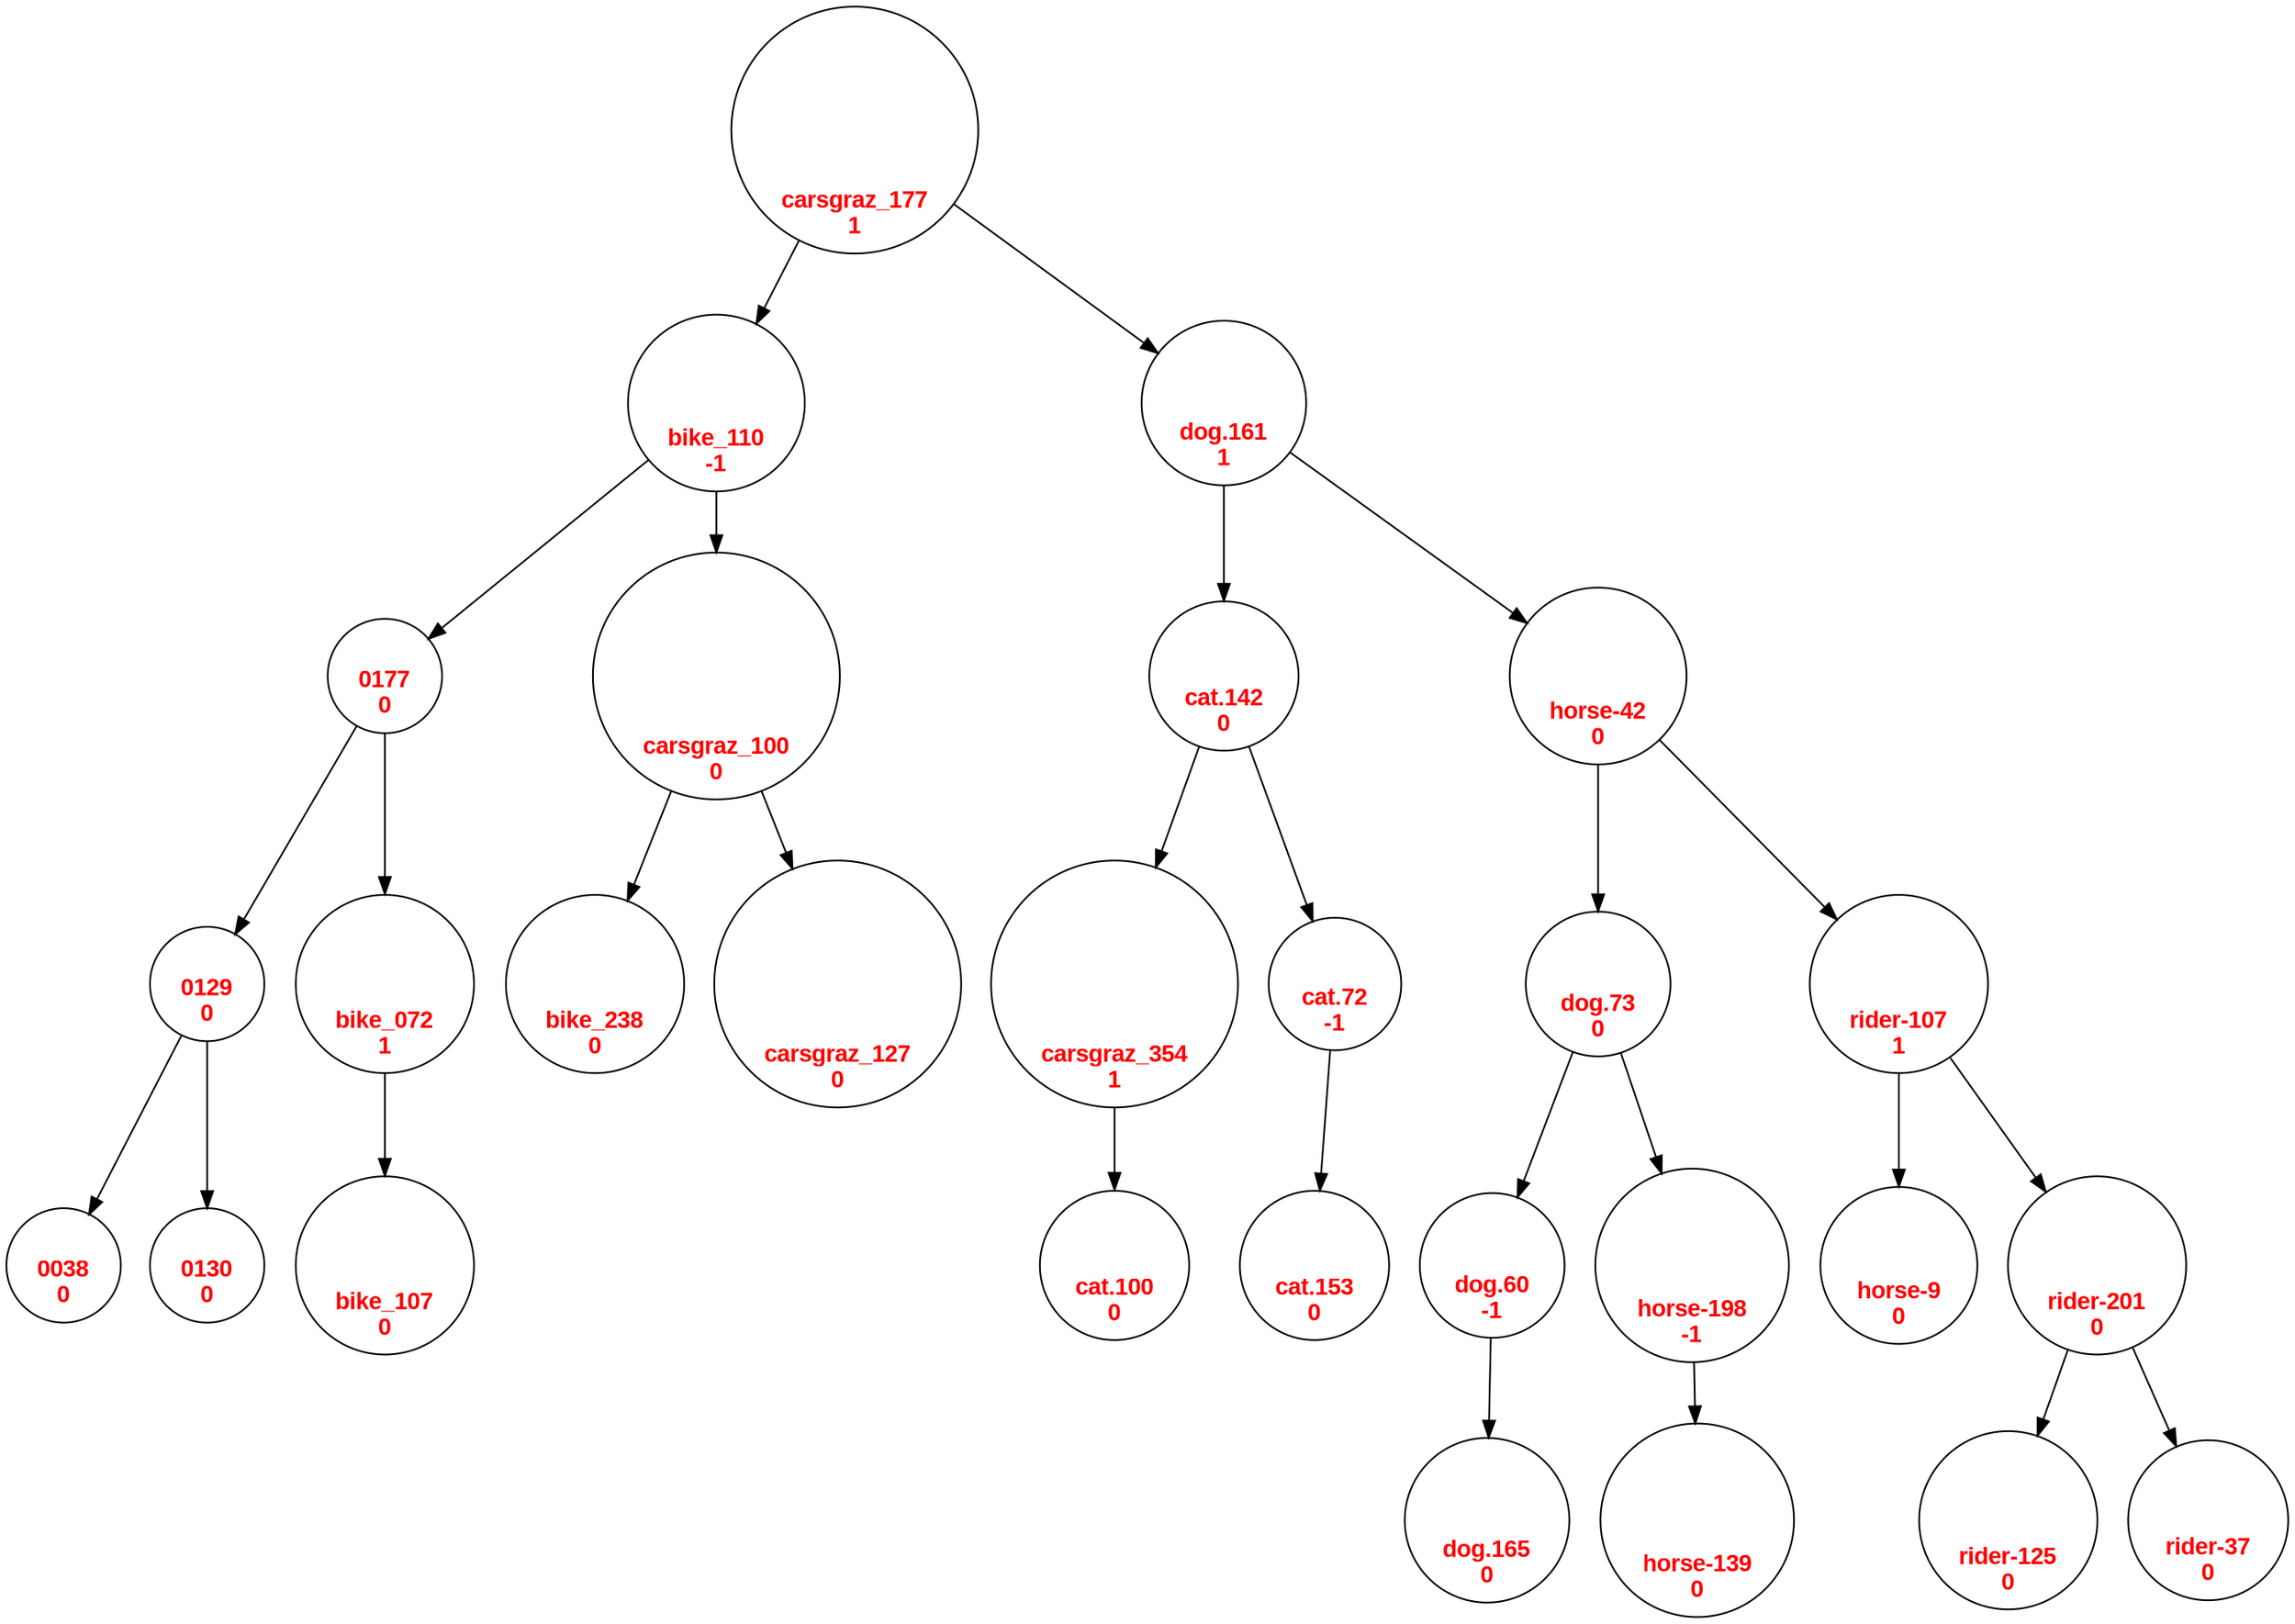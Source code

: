 // Árbol de Búsqueda Binaria
digraph {
	carsgraz_177 [label="carsgraz_177
1" fontcolor=red fontname="Arial Bold" labelloc=b shape=circle]
	bike_110 [label="bike_110
-1" fontcolor=red fontname="Arial Bold" labelloc=b shape=circle]
	carsgraz_177 -> bike_110
	0177 [label="0177
0" fontcolor=red fontname="Arial Bold" labelloc=b shape=circle]
	bike_110 -> 0177
	0129 [label="0129
0" fontcolor=red fontname="Arial Bold" labelloc=b shape=circle]
	0177 -> 0129
	0038 [label="0038
0" fontcolor=red fontname="Arial Bold" labelloc=b shape=circle]
	0129 -> 0038
	0130 [label="0130
0" fontcolor=red fontname="Arial Bold" labelloc=b shape=circle]
	0129 -> 0130
	bike_072 [label="bike_072
1" fontcolor=red fontname="Arial Bold" labelloc=b shape=circle]
	0177 -> bike_072
	bike_107 [label="bike_107
0" fontcolor=red fontname="Arial Bold" labelloc=b shape=circle]
	bike_072 -> bike_107
	carsgraz_100 [label="carsgraz_100
0" fontcolor=red fontname="Arial Bold" labelloc=b shape=circle]
	bike_110 -> carsgraz_100
	bike_238 [label="bike_238
0" fontcolor=red fontname="Arial Bold" labelloc=b shape=circle]
	carsgraz_100 -> bike_238
	carsgraz_127 [label="carsgraz_127
0" fontcolor=red fontname="Arial Bold" labelloc=b shape=circle]
	carsgraz_100 -> carsgraz_127
	"dog.161" [label="dog.161
1" fontcolor=red fontname="Arial Bold" labelloc=b shape=circle]
	carsgraz_177 -> "dog.161"
	"cat.142" [label="cat.142
0" fontcolor=red fontname="Arial Bold" labelloc=b shape=circle]
	"dog.161" -> "cat.142"
	carsgraz_354 [label="carsgraz_354
1" fontcolor=red fontname="Arial Bold" labelloc=b shape=circle]
	"cat.142" -> carsgraz_354
	"cat.100" [label="cat.100
0" fontcolor=red fontname="Arial Bold" labelloc=b shape=circle]
	carsgraz_354 -> "cat.100"
	"cat.72" [label="cat.72
-1" fontcolor=red fontname="Arial Bold" labelloc=b shape=circle]
	"cat.142" -> "cat.72"
	"cat.153" [label="cat.153
0" fontcolor=red fontname="Arial Bold" labelloc=b shape=circle]
	"cat.72" -> "cat.153"
	"horse-42" [label="horse-42
0" fontcolor=red fontname="Arial Bold" labelloc=b shape=circle]
	"dog.161" -> "horse-42"
	"dog.73" [label="dog.73
0" fontcolor=red fontname="Arial Bold" labelloc=b shape=circle]
	"horse-42" -> "dog.73"
	"dog.60" [label="dog.60
-1" fontcolor=red fontname="Arial Bold" labelloc=b shape=circle]
	"dog.73" -> "dog.60"
	"dog.165" [label="dog.165
0" fontcolor=red fontname="Arial Bold" labelloc=b shape=circle]
	"dog.60" -> "dog.165"
	"horse-198" [label="horse-198
-1" fontcolor=red fontname="Arial Bold" labelloc=b shape=circle]
	"dog.73" -> "horse-198"
	"horse-139" [label="horse-139
0" fontcolor=red fontname="Arial Bold" labelloc=b shape=circle]
	"horse-198" -> "horse-139"
	"rider-107" [label="rider-107
1" fontcolor=red fontname="Arial Bold" labelloc=b shape=circle]
	"horse-42" -> "rider-107"
	"horse-9" [label="horse-9
0" fontcolor=red fontname="Arial Bold" labelloc=b shape=circle]
	"rider-107" -> "horse-9"
	"rider-201" [label="rider-201
0" fontcolor=red fontname="Arial Bold" labelloc=b shape=circle]
	"rider-107" -> "rider-201"
	"rider-125" [label="rider-125
0" fontcolor=red fontname="Arial Bold" labelloc=b shape=circle]
	"rider-201" -> "rider-125"
	"rider-37" [label="rider-37
0" fontcolor=red fontname="Arial Bold" labelloc=b shape=circle]
	"rider-201" -> "rider-37"
}
